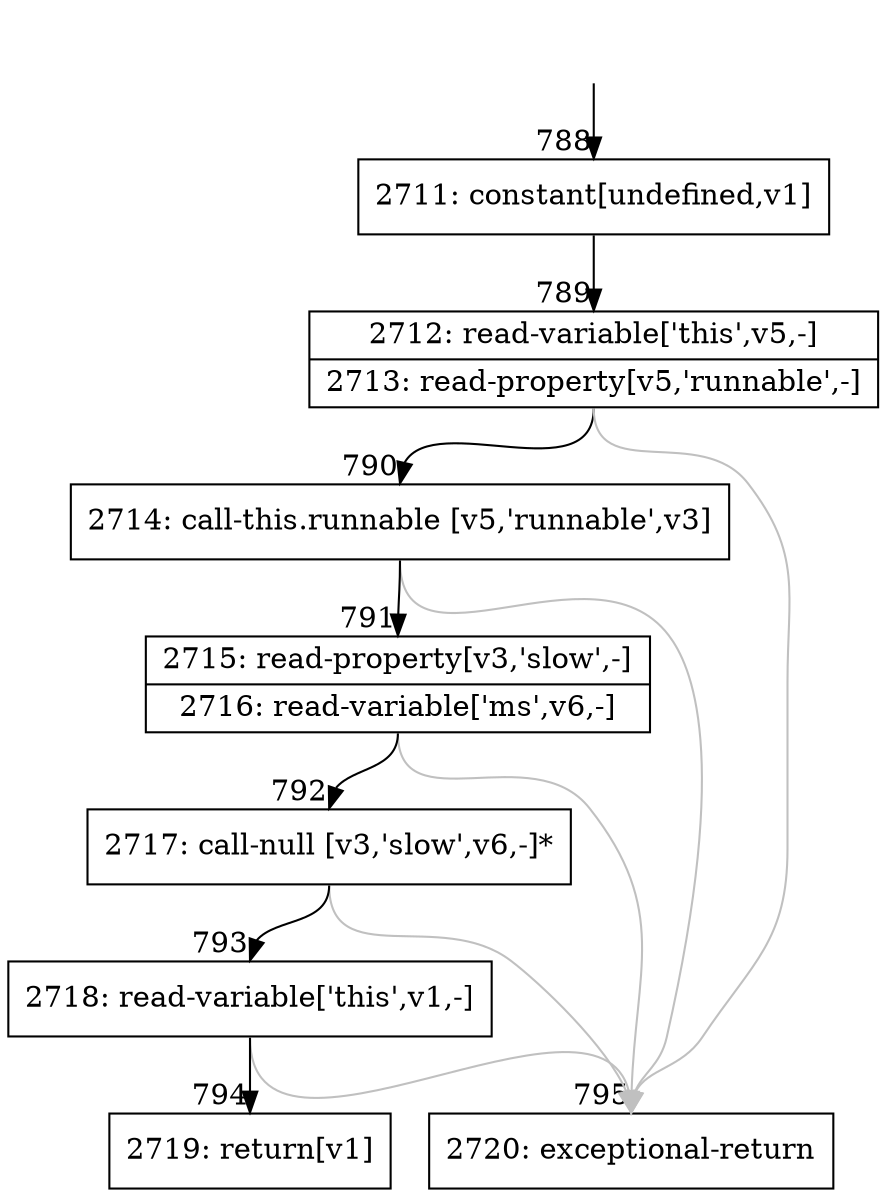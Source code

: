 digraph {
rankdir="TD"
BB_entry69[shape=none,label=""];
BB_entry69 -> BB788 [tailport=s, headport=n, headlabel="    788"]
BB788 [shape=record label="{2711: constant[undefined,v1]}" ] 
BB788 -> BB789 [tailport=s, headport=n, headlabel="      789"]
BB789 [shape=record label="{2712: read-variable['this',v5,-]|2713: read-property[v5,'runnable',-]}" ] 
BB789 -> BB790 [tailport=s, headport=n, headlabel="      790"]
BB789 -> BB795 [tailport=s, headport=n, color=gray, headlabel="      795"]
BB790 [shape=record label="{2714: call-this.runnable [v5,'runnable',v3]}" ] 
BB790 -> BB791 [tailport=s, headport=n, headlabel="      791"]
BB790 -> BB795 [tailport=s, headport=n, color=gray]
BB791 [shape=record label="{2715: read-property[v3,'slow',-]|2716: read-variable['ms',v6,-]}" ] 
BB791 -> BB792 [tailport=s, headport=n, headlabel="      792"]
BB791 -> BB795 [tailport=s, headport=n, color=gray]
BB792 [shape=record label="{2717: call-null [v3,'slow',v6,-]*}" ] 
BB792 -> BB793 [tailport=s, headport=n, headlabel="      793"]
BB792 -> BB795 [tailport=s, headport=n, color=gray]
BB793 [shape=record label="{2718: read-variable['this',v1,-]}" ] 
BB793 -> BB794 [tailport=s, headport=n, headlabel="      794"]
BB793 -> BB795 [tailport=s, headport=n, color=gray]
BB794 [shape=record label="{2719: return[v1]}" ] 
BB795 [shape=record label="{2720: exceptional-return}" ] 
//#$~ 851
}
